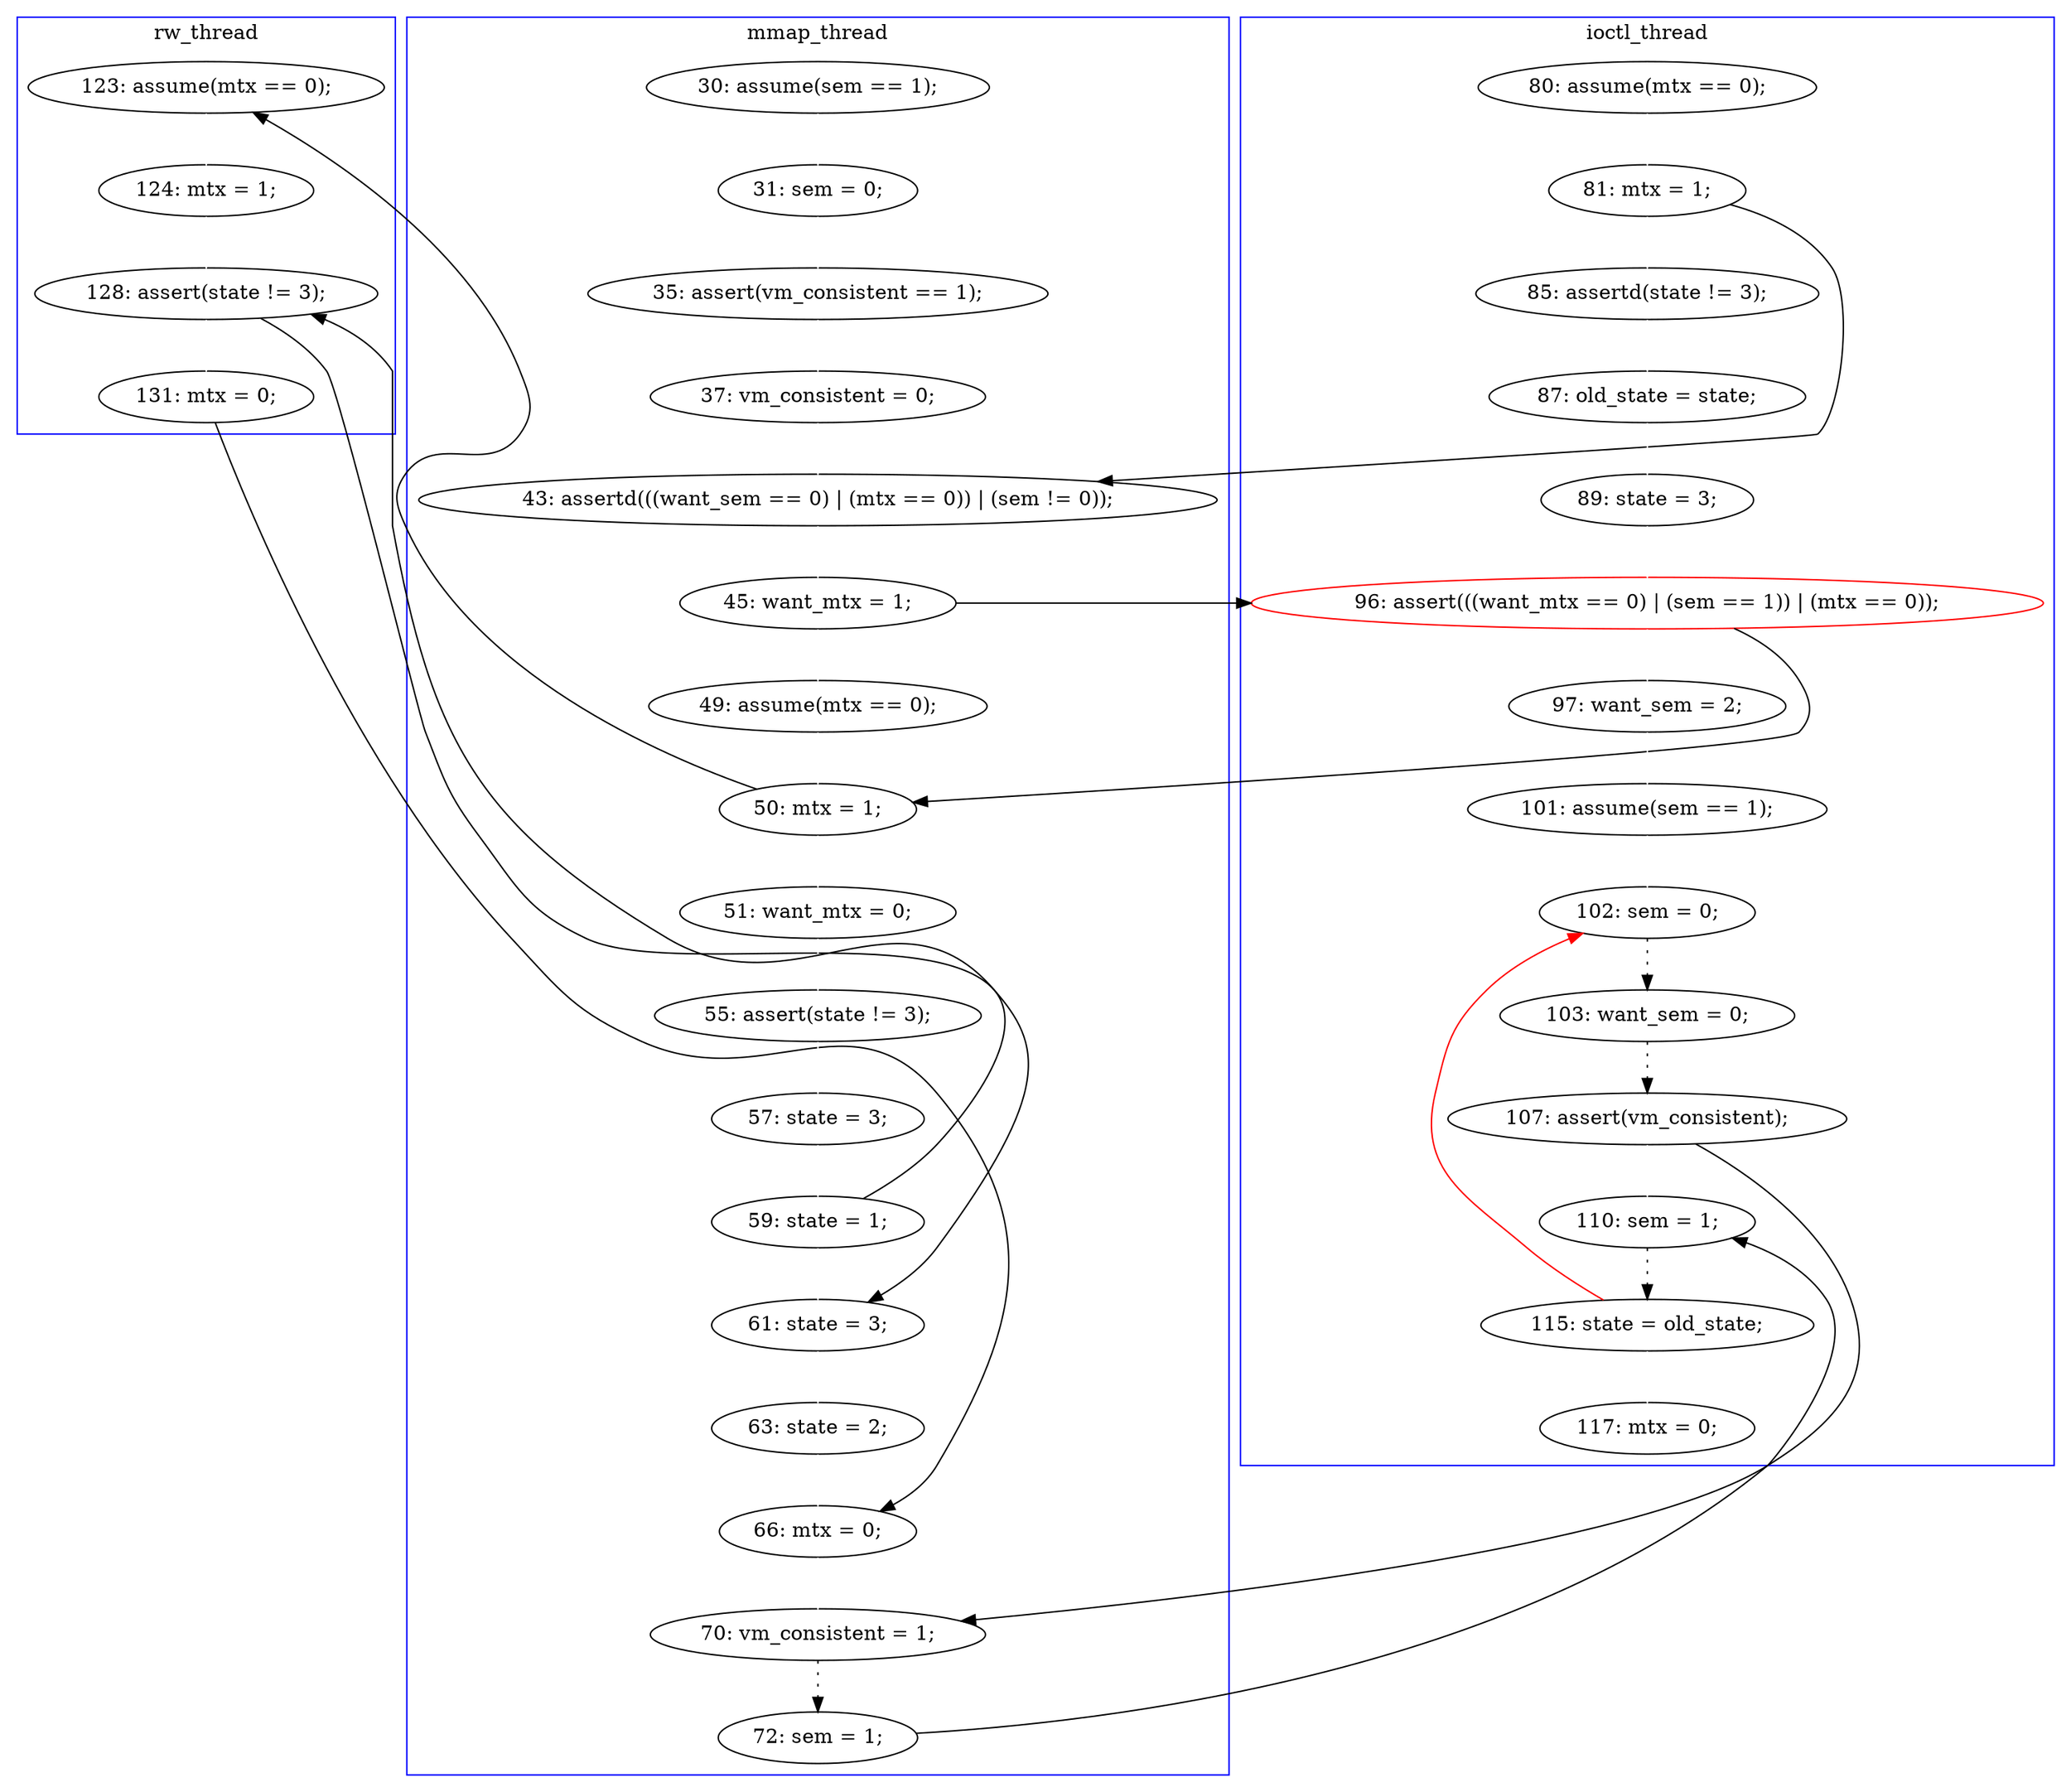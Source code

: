 digraph Counterexample {
	43 -> 45 [color = white, style = solid]
	36 -> 45 [color = black, style = solid, constraint = false]
	48 -> 53 [color = black, style = solid, constraint = false]
	16 -> 18 [color = white, style = solid]
	18 -> 19 [color = white, style = solid]
	54 -> 56 [color = white, style = solid]
	26 -> 28 [color = black, style = solid, constraint = false]
	26 -> 37 [color = white, style = solid]
	24 -> 26 [color = white, style = solid]
	23 -> 27 [color = white, style = solid]
	35 -> 42 [color = black, style = solid, constraint = false]
	44 -> 47 [color = black, style = solid, constraint = false]
	14 -> 22 [color = black, style = solid, constraint = false]
	29 -> 30 [color = white, style = solid]
	42 -> 43 [color = white, style = solid]
	45 -> 47 [color = white, style = solid]
	53 -> 54 [color = black, style = dotted]
	34 -> 35 [color = black, style = solid, constraint = false]
	54 -> 39 [color = red, style = solid, constraint = false]
	35 -> 36 [color = white, style = solid]
	37 -> 38 [color = white, style = solid]
	13 -> 14 [color = white, style = solid]
	38 -> 39 [color = white, style = solid]
	30 -> 31 [color = white, style = solid]
	20 -> 21 [color = white, style = solid]
	23 -> 26 [color = black, style = solid, constraint = false]
	33 -> 35 [color = white, style = solid]
	44 -> 53 [color = white, style = solid]
	31 -> 34 [color = white, style = solid]
	28 -> 29 [color = white, style = solid]
	22 -> 23 [color = white, style = solid]
	21 -> 24 [color = white, style = solid]
	19 -> 22 [color = white, style = solid]
	14 -> 20 [color = white, style = solid]
	28 -> 32 [color = black, style = solid, constraint = false]
	15 -> 16 [color = white, style = solid]
	32 -> 33 [color = white, style = solid]
	40 -> 44 [color = black, style = dotted]
	47 -> 48 [color = black, style = dotted]
	34 -> 42 [color = white, style = solid]
	27 -> 28 [color = white, style = solid]
	39 -> 40 [color = black, style = dotted]
	subgraph cluster2 {
		label = ioctl_thread
		color = blue
		37  [label = "97: want_sem = 2;"]
		40  [label = "103: want_sem = 0;"]
		53  [label = "110: sem = 1;"]
		21  [label = "87: old_state = state;"]
		20  [label = "85: assertd(state != 3);"]
		26  [label = "96: assert(((want_mtx == 0) | (sem == 1)) | (mtx == 0));", color = red]
		54  [label = "115: state = old_state;"]
		14  [label = "81: mtx = 1;"]
		24  [label = "89: state = 3;"]
		13  [label = "80: assume(mtx == 0);"]
		44  [label = "107: assert(vm_consistent);"]
		38  [label = "101: assume(sem == 1);"]
		56  [label = "117: mtx = 0;"]
		39  [label = "102: sem = 0;"]
	}
	subgraph cluster3 {
		label = rw_thread
		color = blue
		32  [label = "123: assume(mtx == 0);"]
		33  [label = "124: mtx = 1;"]
		36  [label = "131: mtx = 0;"]
		35  [label = "128: assert(state != 3);"]
	}
	subgraph cluster1 {
		label = mmap_thread
		color = blue
		16  [label = "31: sem = 0;"]
		19  [label = "37: vm_consistent = 0;"]
		15  [label = "30: assume(sem == 1);"]
		47  [label = "70: vm_consistent = 1;"]
		23  [label = "45: want_mtx = 1;"]
		48  [label = "72: sem = 1;"]
		31  [label = "57: state = 3;"]
		30  [label = "55: assert(state != 3);"]
		27  [label = "49: assume(mtx == 0);"]
		42  [label = "61: state = 3;"]
		22  [label = "43: assertd(((want_sem == 0) | (mtx == 0)) | (sem != 0));"]
		29  [label = "51: want_mtx = 0;"]
		34  [label = "59: state = 1;"]
		43  [label = "63: state = 2;"]
		28  [label = "50: mtx = 1;"]
		45  [label = "66: mtx = 0;"]
		18  [label = "35: assert(vm_consistent == 1);"]
	}
}
